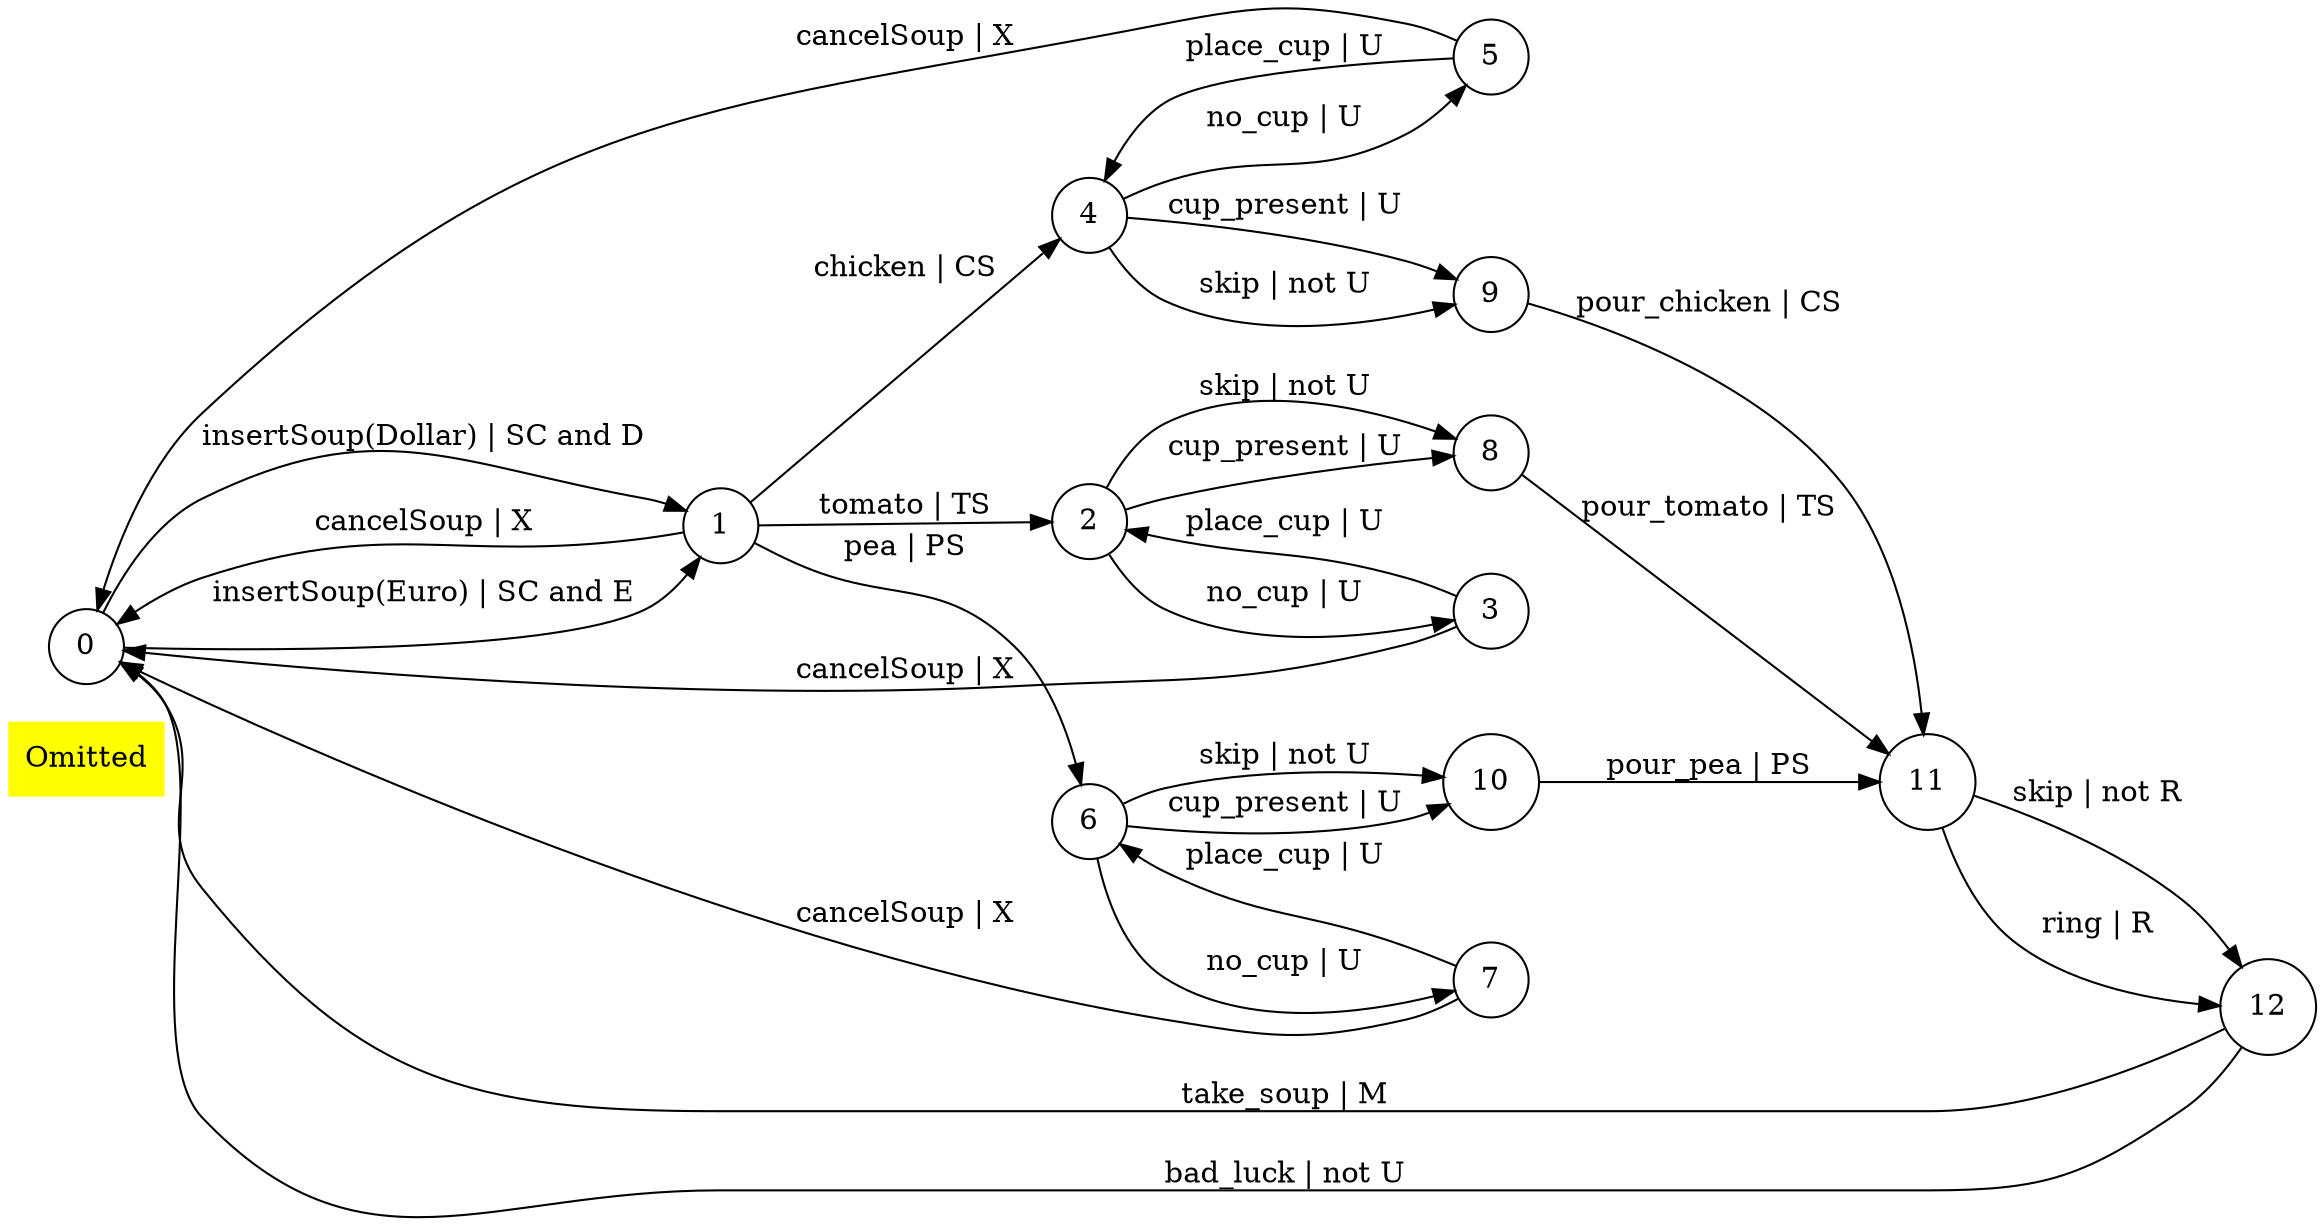 digraph SOUP { # the FTS is encoded as a directed graph
  # the following three lines are only used for display
  node [shape=circle];
  rankdir=LR;  FeatureModel [shape=plaintext, style=filled, color=yellow, label="Omitted"];  # the feature model of the FTS
  FM="(M <=> True) and (O <=> M) and (R => M) and (SC <=> M) and (X => M) and (E xor D) and (U => SC) and (S <=> SC) and (CS or PS or TS or (not S)) and (P => R) and ((D and SC) => U)";    # the feature model of the FTS
  name="SOUP"; # the name of the FTS
  0 [initial=True] # states that the initial state of the FTS is "0"
  # all the transitions of the FTS; the label of a transition is 
  # structured in two parts, separated with the "|" symbols:
  #  - the first part is the action of the transition
  #  - the second part is the feature expression of the transition
  0 -> 1 [ label = "insertSoup(Euro) | SC and E" ];
  0 -> 1 [ label = "insertSoup(Dollar) | SC and D" ];
  1 -> 0 [ label = "cancelSoup | X" ];
  1 -> 2 [ label = "tomato | TS" ];
  1 -> 4 [ label = "chicken | CS" ]; 
  1 -> 6 [ label = "pea | PS" ]; 
  2 -> 3 [ label = "no_cup | U" ];
  2 -> 8 [ label = "cup_present | U" ]; 
  2 -> 8 [ label = "skip | not U" ];     
  3 -> 2 [ label = "place_cup | U" ]; 
  3 -> 0 [ label = "cancelSoup | X" ];   
  4 -> 5 [ label = "no_cup | U" ]; 
  4 -> 9 [ label = "cup_present | U" ]; 
  4 -> 9 [ label = "skip | not U" ]; 
  5 -> 4 [ label = "place_cup | U" ];
  5 -> 0 [ label = "cancelSoup | X" ];     
  6 -> 7 [ label = "no_cup | U" ]; 
  6 -> 10 [ label = "cup_present | U" ];
  6 -> 10 [ label = "skip | not U" ];    
  7 -> 6 [ label = "place_cup | U" ];
  7 -> 0 [ label = "cancelSoup | X" ];   
  8 -> 11 [ label = "pour_tomato | TS" ]; 
  9 -> 11 [ label = "pour_chicken | CS" ]; 
  10 -> 11 [ label = "pour_pea | PS" ];
  11 -> 12 [ label = "skip | not R" ];       
  11 -> 12 [ label = "ring | R" ];
  12 -> 0 [ label = "take_soup | M" ]; 
  12 -> 0 [ label = "bad_luck | not U" ];
}



